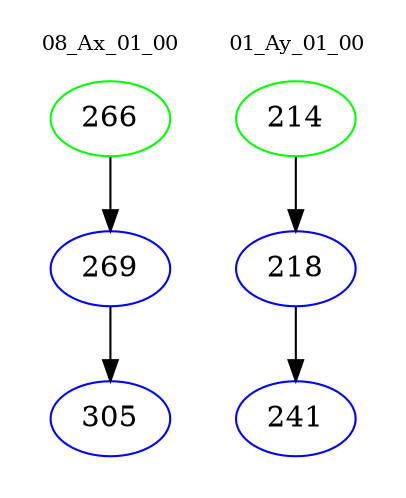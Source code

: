 digraph{
subgraph cluster_0 {
color = white
label = "08_Ax_01_00";
fontsize=10;
T0_266 [label="266", color="green"]
T0_266 -> T0_269 [color="black"]
T0_269 [label="269", color="blue"]
T0_269 -> T0_305 [color="black"]
T0_305 [label="305", color="blue"]
}
subgraph cluster_1 {
color = white
label = "01_Ay_01_00";
fontsize=10;
T1_214 [label="214", color="green"]
T1_214 -> T1_218 [color="black"]
T1_218 [label="218", color="blue"]
T1_218 -> T1_241 [color="black"]
T1_241 [label="241", color="blue"]
}
}
